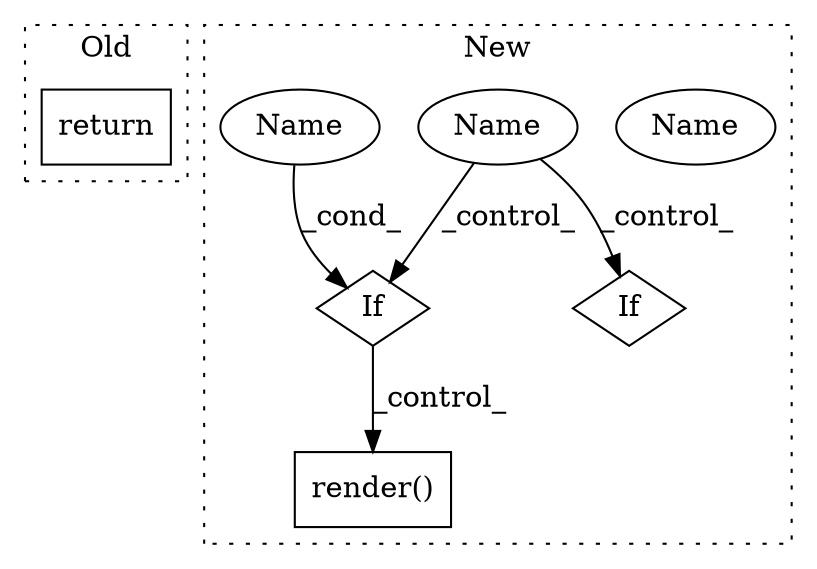 digraph G {
subgraph cluster0 {
1 [label="return" a="93" s="983" l="7" shape="box"];
label = "Old";
style="dotted";
}
subgraph cluster1 {
2 [label="render()" a="75" s="1248" l="12" shape="box"];
3 [label="If" a="96" s="1225" l="3" shape="diamond"];
4 [label="Name" a="87" s="1228" l="6" shape="ellipse"];
5 [label="If" a="96" s="1288" l="3" shape="diamond"];
6 [label="Name" a="87" s="1141" l="4" shape="ellipse"];
7 [label="Name" a="87" s="1228" l="6" shape="ellipse"];
label = "New";
style="dotted";
}
3 -> 2 [label="_control_"];
6 -> 3 [label="_control_"];
6 -> 5 [label="_control_"];
7 -> 3 [label="_cond_"];
}